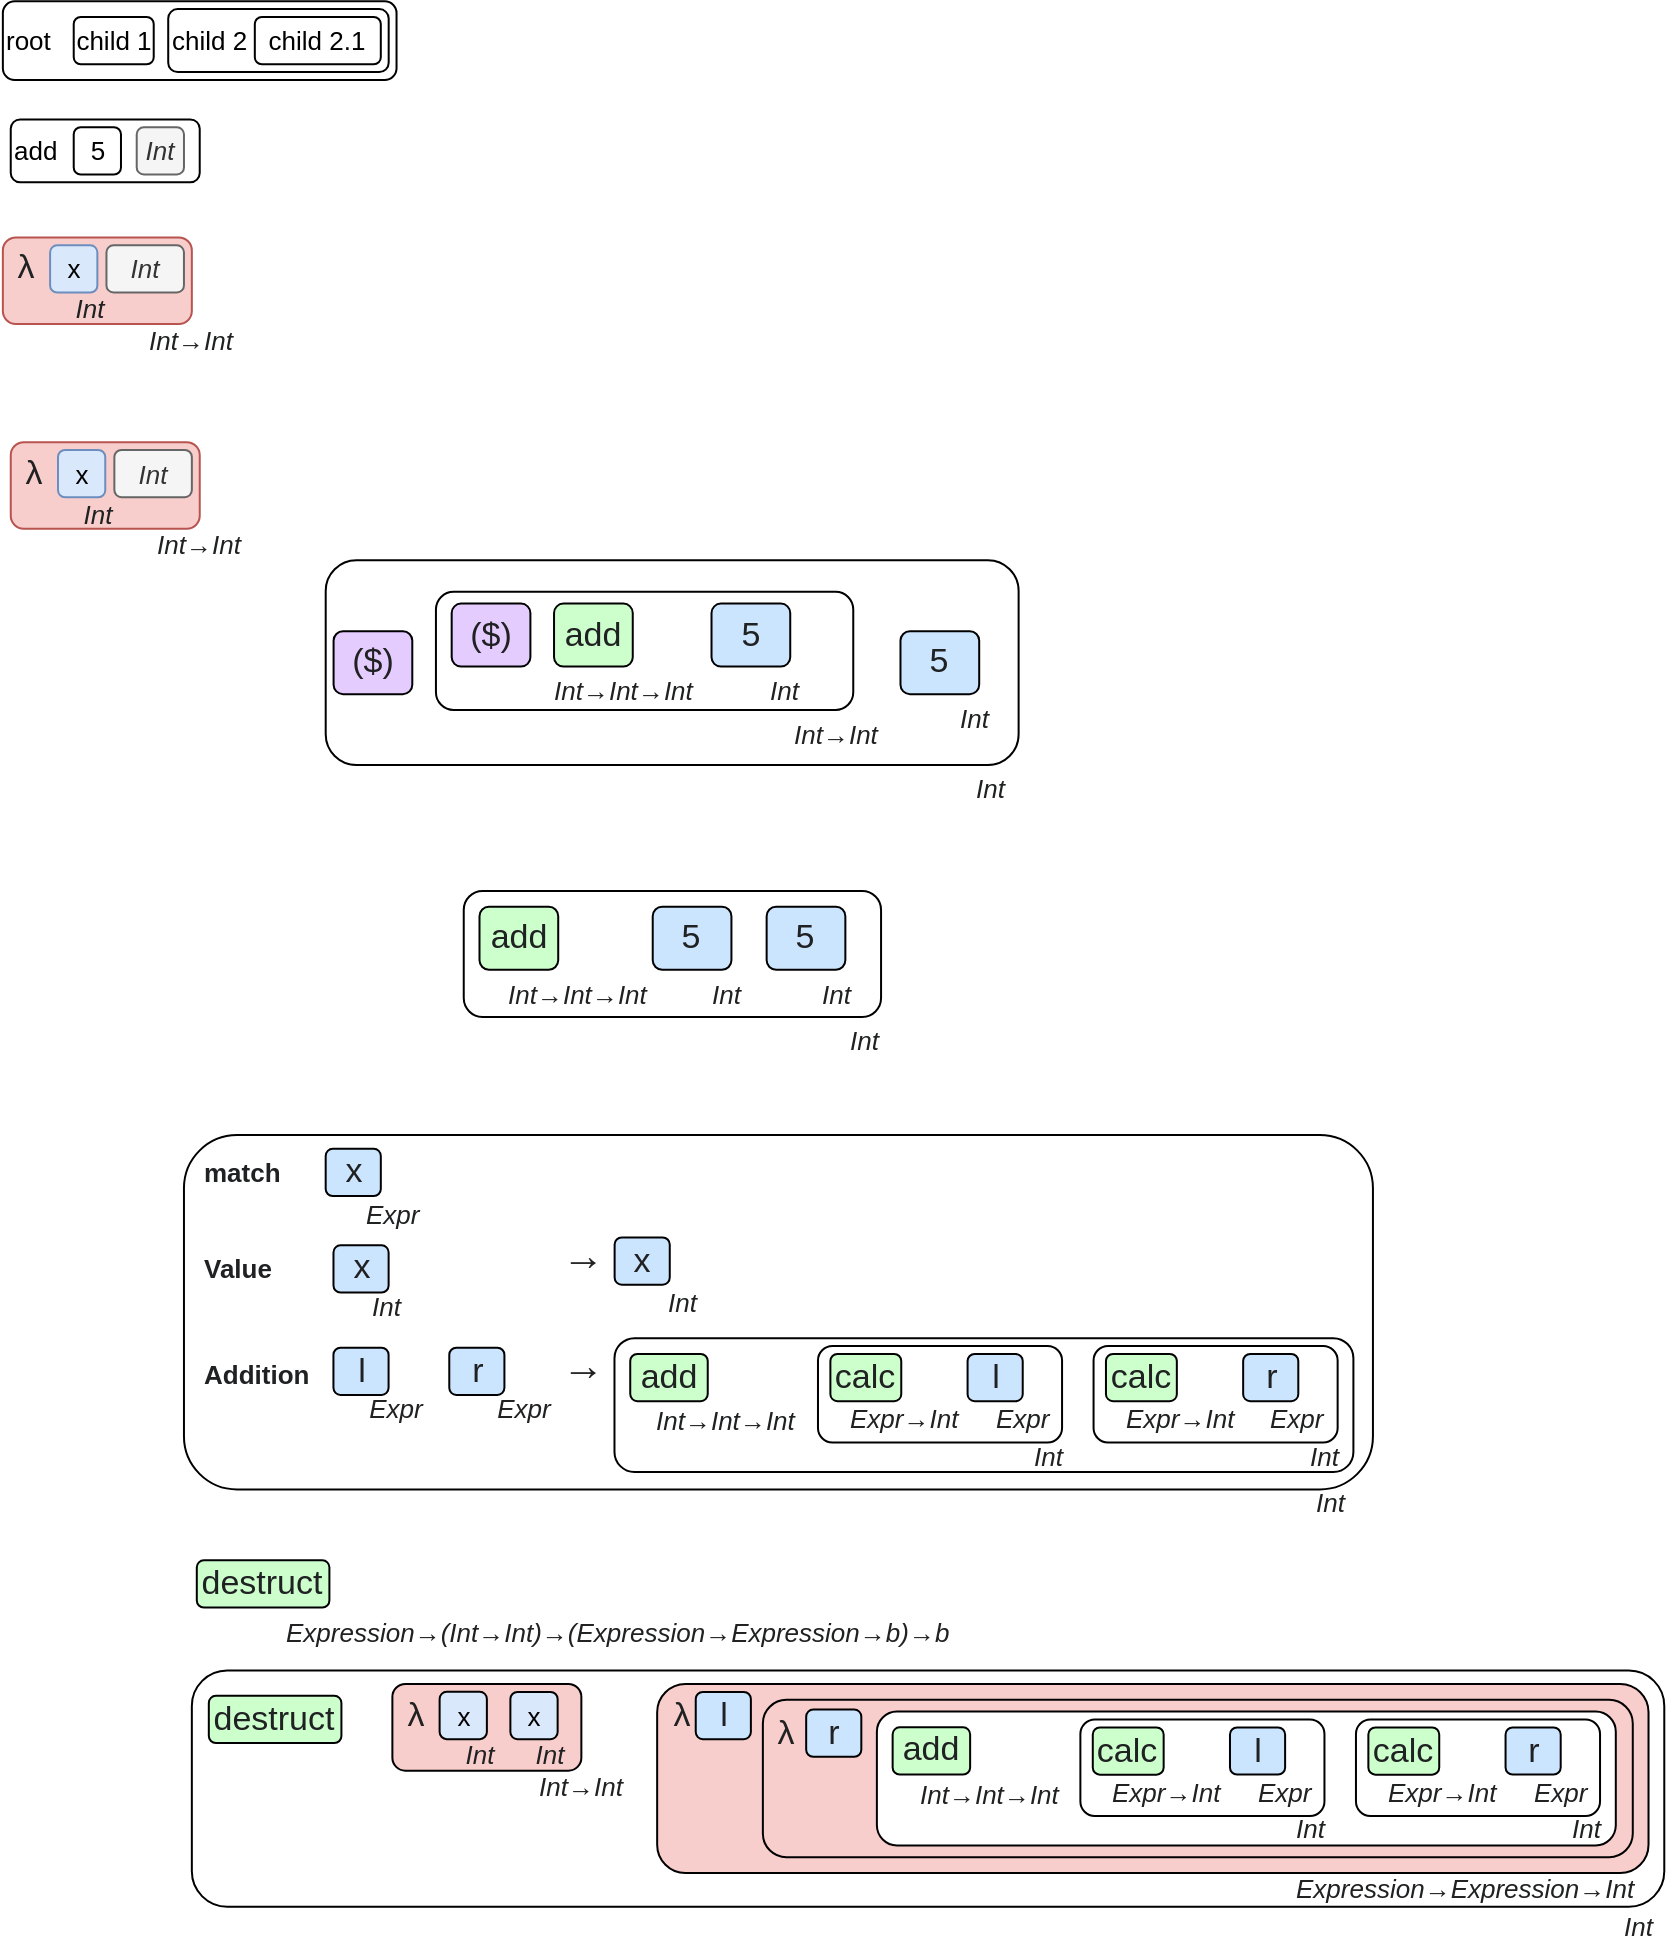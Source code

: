 <mxfile version="20.3.0" type="device"><diagram id="CFW0S9hEsYFOp14L_pof" name="basic-structure"><mxGraphModel dx="983" dy="705" grid="1" gridSize="3.937" guides="1" tooltips="1" connect="1" arrows="1" fold="1" page="1" pageScale="1" pageWidth="827" pageHeight="1169" math="1" shadow="0"><root><mxCell id="0"/><mxCell id="1" parent="0"/><mxCell id="2clswFP6mUxH7ko-H6AC-44" value="" style="rounded=1;whiteSpace=wrap;html=1;fontSize=13;" parent="1" vertex="1"><mxGeometry x="265.87" y="468.5" width="208.66" height="62.99" as="geometry"/></mxCell><mxCell id="2clswFP6mUxH7ko-H6AC-24" value="" style="rounded=1;whiteSpace=wrap;html=1;fontSize=13;" parent="1" vertex="1"><mxGeometry x="196.85" y="303.15" width="346.46" height="102.36" as="geometry"/></mxCell><mxCell id="vFmFjI_q_oEZ8MgCGXBD-1" value="" style="rounded=1;whiteSpace=wrap;html=1;fillColor=none;fontSize=13;" parent="1" vertex="1"><mxGeometry x="35.43" y="23.62" width="196.84" height="39.38" as="geometry"/></mxCell><mxCell id="vFmFjI_q_oEZ8MgCGXBD-2" value="" style="rounded=1;whiteSpace=wrap;html=1;fillColor=none;fontSize=13;" parent="1" vertex="1"><mxGeometry x="70.86" y="31.5" width="40" height="23.63" as="geometry"/></mxCell><mxCell id="vFmFjI_q_oEZ8MgCGXBD-3" value="root" style="text;html=1;strokeColor=none;fillColor=none;align=left;verticalAlign=middle;whiteSpace=wrap;rounded=0;fontSize=13;" parent="1" vertex="1"><mxGeometry x="35.42" y="28.31" width="35.44" height="30" as="geometry"/></mxCell><mxCell id="vFmFjI_q_oEZ8MgCGXBD-4" value="child 1" style="text;html=1;strokeColor=none;fillColor=none;align=center;verticalAlign=middle;whiteSpace=wrap;rounded=0;fontSize=13;" parent="1" vertex="1"><mxGeometry x="70.86" y="31.49" width="40" height="23.63" as="geometry"/></mxCell><mxCell id="vFmFjI_q_oEZ8MgCGXBD-5" value="" style="rounded=1;whiteSpace=wrap;html=1;fillColor=none;fontSize=13;" parent="1" vertex="1"><mxGeometry x="118.11" y="27.56" width="110.23" height="31.49" as="geometry"/></mxCell><mxCell id="vFmFjI_q_oEZ8MgCGXBD-6" value="" style="rounded=1;whiteSpace=wrap;html=1;fillColor=none;fontSize=13;" parent="1" vertex="1"><mxGeometry x="161.41" y="31.5" width="62.99" height="23.63" as="geometry"/></mxCell><mxCell id="vFmFjI_q_oEZ8MgCGXBD-7" value="child 2" style="text;html=1;strokeColor=none;fillColor=none;align=left;verticalAlign=middle;whiteSpace=wrap;rounded=0;fontSize=13;" parent="1" vertex="1"><mxGeometry x="118.11" y="28.3" width="40" height="30" as="geometry"/></mxCell><mxCell id="vFmFjI_q_oEZ8MgCGXBD-8" value="child 2.1" style="text;html=1;strokeColor=none;fillColor=none;align=center;verticalAlign=middle;whiteSpace=wrap;rounded=0;fontSize=13;" parent="1" vertex="1"><mxGeometry x="161.41" y="31.5" width="62.99" height="23.63" as="geometry"/></mxCell><mxCell id="vFmFjI_q_oEZ8MgCGXBD-9" value="" style="rounded=1;whiteSpace=wrap;html=1;fillColor=none;fontSize=13;" parent="1" vertex="1"><mxGeometry x="39.37" y="82.69" width="94.49" height="31.49" as="geometry"/></mxCell><mxCell id="vFmFjI_q_oEZ8MgCGXBD-10" value="" style="rounded=1;whiteSpace=wrap;html=1;fillColor=none;fontSize=13;" parent="1" vertex="1"><mxGeometry x="70.86" y="86.62" width="23.63" height="23.63" as="geometry"/></mxCell><mxCell id="vFmFjI_q_oEZ8MgCGXBD-11" value="add" style="text;html=1;strokeColor=none;fillColor=none;align=left;verticalAlign=middle;whiteSpace=wrap;rounded=0;fontSize=13;" parent="1" vertex="1"><mxGeometry x="39.37" y="83.43" width="31.5" height="30" as="geometry"/></mxCell><mxCell id="vFmFjI_q_oEZ8MgCGXBD-12" value="5" style="text;html=1;strokeColor=none;fillColor=none;align=center;verticalAlign=middle;whiteSpace=wrap;rounded=0;fontSize=13;" parent="1" vertex="1"><mxGeometry x="70.86" y="86.62" width="23.63" height="23.63" as="geometry"/></mxCell><mxCell id="vFmFjI_q_oEZ8MgCGXBD-17" value="Int" style="rounded=1;whiteSpace=wrap;html=1;fillColor=#f5f5f5;fontSize=13;fontColor=#333333;strokeColor=#666666;fontStyle=2" parent="1" vertex="1"><mxGeometry x="102.36" y="86.63" width="23.63" height="23.6" as="geometry"/></mxCell><mxCell id="2clswFP6mUxH7ko-H6AC-1" value="" style="rounded=1;whiteSpace=wrap;html=1;fillColor=#f8cecc;fontSize=13;strokeColor=#b85450;" parent="1" vertex="1"><mxGeometry x="35.43" y="141.73" width="94.49" height="43.31" as="geometry"/></mxCell><mxCell id="2clswFP6mUxH7ko-H6AC-2" value="x" style="rounded=1;whiteSpace=wrap;html=1;fillColor=#dae8fc;fontSize=13;strokeColor=#6c8ebf;" parent="1" vertex="1"><mxGeometry x="59.05" y="145.64" width="23.63" height="23.65" as="geometry"/></mxCell><mxCell id="2clswFP6mUxH7ko-H6AC-3" value="&lt;span style=&quot;color: rgb(32, 33, 34); font-family: sans-serif; font-size: 17px;&quot;&gt;λ&lt;/span&gt;" style="text;html=1;strokeColor=none;fillColor=none;align=center;verticalAlign=middle;whiteSpace=wrap;rounded=0;fontSize=17;fontColor=#000000;" parent="1" vertex="1"><mxGeometry x="35.42" y="145.67" width="23.63" height="23.62" as="geometry"/></mxCell><mxCell id="2clswFP6mUxH7ko-H6AC-5" value="Int" style="rounded=1;whiteSpace=wrap;html=1;fillColor=#f5f5f5;fontSize=13;fontColor=#333333;strokeColor=#666666;fontStyle=2" parent="1" vertex="1"><mxGeometry x="87.23" y="145.64" width="38.75" height="23.6" as="geometry"/></mxCell><mxCell id="2clswFP6mUxH7ko-H6AC-6" value="&lt;span style=&quot;color: rgb(32, 33, 34); font-family: sans-serif; font-size: 13px;&quot;&gt;Int&lt;/span&gt;" style="text;html=1;strokeColor=none;fillColor=none;align=center;verticalAlign=middle;whiteSpace=wrap;rounded=0;fontSize=13;fontColor=#000000;fontStyle=2" parent="1" vertex="1"><mxGeometry x="66.93" y="165.35" width="23.63" height="23.62" as="geometry"/></mxCell><mxCell id="2clswFP6mUxH7ko-H6AC-7" value="&lt;span style=&quot;color: rgb(32, 33, 34); font-family: sans-serif; font-size: 13px;&quot;&gt;Int&lt;/span&gt;&lt;font face=&quot;sans-serif&quot; color=&quot;#202122&quot;&gt;→Int&lt;/font&gt;" style="text;html=1;strokeColor=none;fillColor=none;align=center;verticalAlign=middle;whiteSpace=wrap;rounded=0;fontSize=13;fontColor=#000000;fontStyle=2" parent="1" vertex="1"><mxGeometry x="102.36" y="181.1" width="55.12" height="23.62" as="geometry"/></mxCell><mxCell id="2clswFP6mUxH7ko-H6AC-8" value="" style="rounded=1;whiteSpace=wrap;html=1;fillColor=#f8cecc;fontSize=13;strokeColor=#b85450;" parent="1" vertex="1"><mxGeometry x="39.38" y="244.09" width="94.49" height="43.31" as="geometry"/></mxCell><mxCell id="2clswFP6mUxH7ko-H6AC-9" value="x" style="rounded=1;whiteSpace=wrap;html=1;fillColor=#dae8fc;fontSize=13;strokeColor=#6c8ebf;" parent="1" vertex="1"><mxGeometry x="63" y="248" width="23.63" height="23.65" as="geometry"/></mxCell><mxCell id="2clswFP6mUxH7ko-H6AC-10" value="&lt;span style=&quot;color: rgb(32, 33, 34); font-family: sans-serif; font-size: 17px;&quot;&gt;λ&lt;/span&gt;" style="text;html=1;strokeColor=none;fillColor=none;align=center;verticalAlign=middle;whiteSpace=wrap;rounded=0;fontSize=17;fontColor=#000000;" parent="1" vertex="1"><mxGeometry x="39.37" y="248.03" width="23.63" height="23.62" as="geometry"/></mxCell><mxCell id="2clswFP6mUxH7ko-H6AC-11" value="Int" style="rounded=1;whiteSpace=wrap;html=1;fillColor=#f5f5f5;fontSize=13;fontColor=#333333;strokeColor=#666666;fontStyle=2" parent="1" vertex="1"><mxGeometry x="91.18" y="248" width="38.75" height="23.6" as="geometry"/></mxCell><mxCell id="2clswFP6mUxH7ko-H6AC-12" value="&lt;span style=&quot;color: rgb(32, 33, 34); font-family: sans-serif; font-size: 13px;&quot;&gt;Int&lt;/span&gt;" style="text;html=1;strokeColor=none;fillColor=none;align=center;verticalAlign=middle;whiteSpace=wrap;rounded=0;fontSize=13;fontColor=#000000;fontStyle=2" parent="1" vertex="1"><mxGeometry x="70.88" y="267.71" width="23.63" height="23.62" as="geometry"/></mxCell><mxCell id="2clswFP6mUxH7ko-H6AC-13" value="&lt;span style=&quot;color: rgb(32, 33, 34); font-family: sans-serif; font-size: 13px;&quot;&gt;Int&lt;/span&gt;&lt;font face=&quot;sans-serif&quot; color=&quot;#202122&quot;&gt;→Int&lt;/font&gt;" style="text;html=1;strokeColor=none;fillColor=none;align=center;verticalAlign=middle;whiteSpace=wrap;rounded=0;fontSize=13;fontColor=#000000;fontStyle=2" parent="1" vertex="1"><mxGeometry x="106.31" y="283.46" width="55.12" height="23.62" as="geometry"/></mxCell><mxCell id="2clswFP6mUxH7ko-H6AC-21" value="" style="rounded=1;whiteSpace=wrap;html=1;fontSize=13;" parent="1" vertex="1"><mxGeometry x="251.97" y="318.9" width="208.66" height="59.05" as="geometry"/></mxCell><mxCell id="2clswFP6mUxH7ko-H6AC-15" value="&lt;span style=&quot;color: rgb(32, 33, 34); font-family: sans-serif; font-size: 17px;&quot;&gt;add&lt;/span&gt;" style="rounded=1;whiteSpace=wrap;html=1;fontSize=13;fillColor=#CCFFCC;" parent="1" vertex="1"><mxGeometry x="311.02" y="324.8" width="39.36" height="31.5" as="geometry"/></mxCell><mxCell id="2clswFP6mUxH7ko-H6AC-20" value="&lt;span style=&quot;color: rgb(32, 33, 34); font-family: sans-serif; font-size: 13px;&quot;&gt;Int&lt;/span&gt;&lt;font face=&quot;sans-serif&quot; color=&quot;#202122&quot;&gt;→Int&lt;/font&gt;&lt;span style=&quot;color: rgb(32, 33, 34); font-family: sans-serif;&quot;&gt;→Int&lt;/span&gt;" style="text;html=1;strokeColor=none;fillColor=none;align=left;verticalAlign=middle;whiteSpace=wrap;rounded=0;fontSize=13;fontColor=#000000;fontStyle=2" parent="1" vertex="1"><mxGeometry x="309.06" y="356.3" width="55.12" height="23.62" as="geometry"/></mxCell><mxCell id="2clswFP6mUxH7ko-H6AC-22" value="&lt;span style=&quot;color: rgb(32, 33, 34); font-family: sans-serif; font-size: 17px;&quot;&gt;($)&lt;/span&gt;" style="rounded=1;whiteSpace=wrap;html=1;fontSize=13;fillColor=#E5CCFF;" parent="1" vertex="1"><mxGeometry x="259.84" y="324.8" width="39.36" height="31.5" as="geometry"/></mxCell><mxCell id="2clswFP6mUxH7ko-H6AC-23" value="&lt;font face=&quot;sans-serif&quot; color=&quot;#202122&quot;&gt;Int&lt;/font&gt;&lt;span style=&quot;color: rgb(32, 33, 34); font-family: sans-serif;&quot;&gt;→Int&lt;/span&gt;" style="text;html=1;strokeColor=none;fillColor=none;align=left;verticalAlign=middle;whiteSpace=wrap;rounded=0;fontSize=13;fontColor=#000000;fontStyle=2" parent="1" vertex="1"><mxGeometry x="429.12" y="377.95" width="55.12" height="23.62" as="geometry"/></mxCell><mxCell id="2clswFP6mUxH7ko-H6AC-25" value="&lt;span style=&quot;color: rgb(32, 33, 34); font-family: sans-serif; font-size: 17px;&quot;&gt;($)&lt;/span&gt;" style="rounded=1;whiteSpace=wrap;html=1;fontSize=13;fillColor=#E5CCFF;" parent="1" vertex="1"><mxGeometry x="200.79" y="338.58" width="39.36" height="31.5" as="geometry"/></mxCell><mxCell id="2clswFP6mUxH7ko-H6AC-26" value="&lt;span style=&quot;color: rgb(32, 33, 34); font-family: sans-serif; font-size: 17px;&quot;&gt;5&lt;/span&gt;" style="rounded=1;whiteSpace=wrap;html=1;fontSize=13;fillColor=#CCE5FF;" parent="1" vertex="1"><mxGeometry x="389.76" y="324.8" width="39.36" height="31.5" as="geometry"/></mxCell><mxCell id="2clswFP6mUxH7ko-H6AC-27" value="&lt;span style=&quot;color: rgb(32, 33, 34); font-family: sans-serif;&quot;&gt;Int&lt;/span&gt;" style="text;html=1;strokeColor=none;fillColor=none;align=left;verticalAlign=middle;whiteSpace=wrap;rounded=0;fontSize=13;fontColor=#000000;fontStyle=2" parent="1" vertex="1"><mxGeometry x="417.32" y="356.3" width="19.68" height="23.62" as="geometry"/></mxCell><mxCell id="2clswFP6mUxH7ko-H6AC-28" value="&lt;span style=&quot;color: rgb(32, 33, 34); font-family: sans-serif; font-size: 17px;&quot;&gt;5&lt;/span&gt;" style="rounded=1;whiteSpace=wrap;html=1;fontSize=13;fillColor=#CCE5FF;" parent="1" vertex="1"><mxGeometry x="484.24" y="338.58" width="39.36" height="31.5" as="geometry"/></mxCell><mxCell id="2clswFP6mUxH7ko-H6AC-29" value="&lt;span style=&quot;color: rgb(32, 33, 34); font-family: sans-serif;&quot;&gt;Int&lt;/span&gt;" style="text;html=1;strokeColor=none;fillColor=none;align=left;verticalAlign=middle;whiteSpace=wrap;rounded=0;fontSize=13;fontColor=#000000;fontStyle=2" parent="1" vertex="1"><mxGeometry x="519.68" y="405.51" width="27.56" height="23.62" as="geometry"/></mxCell><mxCell id="2clswFP6mUxH7ko-H6AC-30" value="&lt;span style=&quot;color: rgb(32, 33, 34); font-family: sans-serif;&quot;&gt;Int&lt;/span&gt;" style="text;html=1;strokeColor=none;fillColor=none;align=left;verticalAlign=middle;whiteSpace=wrap;rounded=0;fontSize=13;fontColor=#000000;fontStyle=2" parent="1" vertex="1"><mxGeometry x="511.8" y="370.08" width="27.56" height="23.62" as="geometry"/></mxCell><mxCell id="2clswFP6mUxH7ko-H6AC-33" value="&lt;span style=&quot;color: rgb(32, 33, 34); font-family: sans-serif; font-size: 17px;&quot;&gt;add&lt;/span&gt;" style="rounded=1;whiteSpace=wrap;html=1;fontSize=13;fillColor=#CCFFCC;" parent="1" vertex="1"><mxGeometry x="273.75" y="476.37" width="39.36" height="31.5" as="geometry"/></mxCell><mxCell id="2clswFP6mUxH7ko-H6AC-34" value="&lt;span style=&quot;color: rgb(32, 33, 34); font-family: sans-serif; font-size: 13px;&quot;&gt;Int&lt;/span&gt;&lt;font face=&quot;sans-serif&quot; color=&quot;#202122&quot;&gt;→Int&lt;/font&gt;&lt;span style=&quot;color: rgb(32, 33, 34); font-family: sans-serif;&quot;&gt;→Int&lt;/span&gt;" style="text;html=1;strokeColor=none;fillColor=none;align=left;verticalAlign=middle;whiteSpace=wrap;rounded=0;fontSize=13;fontColor=#000000;fontStyle=2" parent="1" vertex="1"><mxGeometry x="285.56" y="507.87" width="55.12" height="23.62" as="geometry"/></mxCell><mxCell id="2clswFP6mUxH7ko-H6AC-38" value="&lt;span style=&quot;color: rgb(32, 33, 34); font-family: sans-serif; font-size: 17px;&quot;&gt;5&lt;/span&gt;" style="rounded=1;whiteSpace=wrap;html=1;fontSize=13;fillColor=#CCE5FF;" parent="1" vertex="1"><mxGeometry x="360.36" y="476.37" width="39.36" height="31.5" as="geometry"/></mxCell><mxCell id="2clswFP6mUxH7ko-H6AC-39" value="&lt;span style=&quot;color: rgb(32, 33, 34); font-family: sans-serif;&quot;&gt;Int&lt;/span&gt;" style="text;html=1;strokeColor=none;fillColor=none;align=left;verticalAlign=middle;whiteSpace=wrap;rounded=0;fontSize=13;fontColor=#000000;fontStyle=2" parent="1" vertex="1"><mxGeometry x="387.92" y="507.87" width="19.68" height="23.62" as="geometry"/></mxCell><mxCell id="2clswFP6mUxH7ko-H6AC-40" value="&lt;span style=&quot;color: rgb(32, 33, 34); font-family: sans-serif; font-size: 17px;&quot;&gt;5&lt;/span&gt;" style="rounded=1;whiteSpace=wrap;html=1;fontSize=13;fillColor=#CCE5FF;" parent="1" vertex="1"><mxGeometry x="417.32" y="476.37" width="39.36" height="31.5" as="geometry"/></mxCell><mxCell id="2clswFP6mUxH7ko-H6AC-41" value="&lt;span style=&quot;color: rgb(32, 33, 34); font-family: sans-serif;&quot;&gt;Int&lt;/span&gt;" style="text;html=1;strokeColor=none;fillColor=none;align=left;verticalAlign=middle;whiteSpace=wrap;rounded=0;fontSize=13;fontColor=#000000;fontStyle=2" parent="1" vertex="1"><mxGeometry x="456.68" y="531.49" width="27.56" height="23.62" as="geometry"/></mxCell><mxCell id="2clswFP6mUxH7ko-H6AC-42" value="&lt;span style=&quot;color: rgb(32, 33, 34); font-family: sans-serif;&quot;&gt;Int&lt;/span&gt;" style="text;html=1;strokeColor=none;fillColor=none;align=left;verticalAlign=middle;whiteSpace=wrap;rounded=0;fontSize=13;fontColor=#000000;fontStyle=2" parent="1" vertex="1"><mxGeometry x="442.91" y="507.87" width="27.56" height="23.62" as="geometry"/></mxCell><mxCell id="JatZ-HXVHyuTeZMujUPk-20" value="" style="rounded=1;whiteSpace=wrap;html=1;fontSize=13;" vertex="1" parent="1"><mxGeometry x="125.98" y="590.55" width="594.49" height="177.16" as="geometry"/></mxCell><mxCell id="JatZ-HXVHyuTeZMujUPk-21" value="&lt;font face=&quot;sans-serif&quot; color=&quot;#202122&quot;&gt;match&lt;/font&gt;" style="text;html=1;strokeColor=none;fillColor=none;align=left;verticalAlign=middle;whiteSpace=wrap;rounded=0;fontSize=13;fontColor=#000000;fontStyle=1" vertex="1" parent="1"><mxGeometry x="133.87" y="597.42" width="55.12" height="23.62" as="geometry"/></mxCell><mxCell id="JatZ-HXVHyuTeZMujUPk-22" value="&lt;span style=&quot;color: rgb(32, 33, 34); font-family: sans-serif; font-size: 17px;&quot;&gt;x&lt;/span&gt;" style="rounded=1;whiteSpace=wrap;html=1;fontSize=13;fillColor=#CCE5FF;" vertex="1" parent="1"><mxGeometry x="200.74" y="645.66" width="27.57" height="23.62" as="geometry"/></mxCell><mxCell id="JatZ-HXVHyuTeZMujUPk-24" value="&lt;font face=&quot;sans-serif&quot; color=&quot;#202122&quot;&gt;Value&lt;/font&gt;" style="text;html=1;strokeColor=none;fillColor=none;align=left;verticalAlign=middle;whiteSpace=wrap;rounded=0;fontSize=13;fontColor=#000000;fontStyle=1" vertex="1" parent="1"><mxGeometry x="133.85" y="645.66" width="39.37" height="23.62" as="geometry"/></mxCell><mxCell id="JatZ-HXVHyuTeZMujUPk-25" value="&lt;span style=&quot;color: rgb(32, 33, 34); font-family: sans-serif; font-size: 21px;&quot;&gt;→&lt;/span&gt;" style="text;html=1;strokeColor=none;fillColor=none;align=left;verticalAlign=bottom;whiteSpace=wrap;rounded=0;fontSize=21;fontColor=#000000;fontStyle=2" vertex="1" parent="1"><mxGeometry x="312.82" y="641.73" width="23.62" height="23.62" as="geometry"/></mxCell><mxCell id="JatZ-HXVHyuTeZMujUPk-26" value="&lt;span style=&quot;color: rgb(32, 33, 34); font-family: sans-serif; font-size: 17px;&quot;&gt;x&lt;/span&gt;" style="rounded=1;whiteSpace=wrap;html=1;fontSize=13;fillColor=#CCE5FF;" vertex="1" parent="1"><mxGeometry x="341.31" y="641.73" width="27.57" height="23.62" as="geometry"/></mxCell><mxCell id="JatZ-HXVHyuTeZMujUPk-27" value="&lt;span style=&quot;color: rgb(32, 33, 34); font-family: sans-serif;&quot;&gt;Int&lt;/span&gt;" style="text;html=1;strokeColor=none;fillColor=none;align=left;verticalAlign=middle;whiteSpace=wrap;rounded=0;fontSize=13;fontColor=#000000;fontStyle=2" vertex="1" parent="1"><mxGeometry x="365.84" y="664.35" width="21.75" height="19.69" as="geometry"/></mxCell><mxCell id="JatZ-HXVHyuTeZMujUPk-28" value="&lt;span style=&quot;color: rgb(32, 33, 34); font-family: sans-serif;&quot;&gt;Int&lt;/span&gt;" style="text;html=1;strokeColor=none;fillColor=none;align=left;verticalAlign=middle;whiteSpace=wrap;rounded=0;fontSize=13;fontColor=#000000;fontStyle=2" vertex="1" parent="1"><mxGeometry x="218.36" y="664.35" width="27.56" height="23.62" as="geometry"/></mxCell><mxCell id="JatZ-HXVHyuTeZMujUPk-29" value="&lt;font face=&quot;sans-serif&quot; color=&quot;#202122&quot;&gt;&lt;span style=&quot;font-size: 17px;&quot;&gt;l&lt;/span&gt;&lt;/font&gt;" style="rounded=1;whiteSpace=wrap;html=1;fontSize=13;fillColor=#CCE5FF;" vertex="1" parent="1"><mxGeometry x="200.72" y="696.85" width="27.57" height="23.62" as="geometry"/></mxCell><mxCell id="JatZ-HXVHyuTeZMujUPk-31" value="&lt;font face=&quot;sans-serif&quot; color=&quot;#202122&quot;&gt;Addition&lt;/font&gt;" style="text;html=1;strokeColor=none;fillColor=none;align=left;verticalAlign=middle;whiteSpace=wrap;rounded=0;fontSize=13;fontColor=#000000;fontStyle=1" vertex="1" parent="1"><mxGeometry x="133.87" y="698" width="39.37" height="23.62" as="geometry"/></mxCell><mxCell id="JatZ-HXVHyuTeZMujUPk-32" value="&lt;span style=&quot;color: rgb(32, 33, 34); font-family: sans-serif; font-size: 21px;&quot;&gt;→&lt;/span&gt;" style="text;html=1;strokeColor=none;fillColor=none;align=left;verticalAlign=bottom;whiteSpace=wrap;rounded=0;fontSize=21;fontColor=#000000;fontStyle=2" vertex="1" parent="1"><mxGeometry x="312.82" y="696.85" width="23.62" height="23.62" as="geometry"/></mxCell><mxCell id="JatZ-HXVHyuTeZMujUPk-33" value="&lt;span style=&quot;color: rgb(32, 33, 34); font-family: sans-serif; font-size: 17px;&quot;&gt;r&lt;/span&gt;" style="rounded=1;whiteSpace=wrap;html=1;fontSize=13;fillColor=#CCE5FF;" vertex="1" parent="1"><mxGeometry x="258.64" y="696.85" width="27.57" height="23.62" as="geometry"/></mxCell><mxCell id="JatZ-HXVHyuTeZMujUPk-35" value="&lt;span style=&quot;color: rgb(32, 33, 34); font-family: sans-serif;&quot;&gt;Expr&lt;/span&gt;" style="text;html=1;strokeColor=none;fillColor=none;align=center;verticalAlign=middle;whiteSpace=wrap;rounded=0;fontSize=13;fontColor=#000000;fontStyle=2" vertex="1" parent="1"><mxGeometry x="218.34" y="715.54" width="27.56" height="23.62" as="geometry"/></mxCell><mxCell id="JatZ-HXVHyuTeZMujUPk-36" value="&lt;span style=&quot;color: rgb(32, 33, 34); font-family: sans-serif;&quot;&gt;Expr&lt;/span&gt;" style="text;html=1;strokeColor=none;fillColor=none;align=center;verticalAlign=middle;whiteSpace=wrap;rounded=0;fontSize=13;fontColor=#000000;fontStyle=2" vertex="1" parent="1"><mxGeometry x="282.38" y="715.54" width="27.56" height="23.62" as="geometry"/></mxCell><mxCell id="JatZ-HXVHyuTeZMujUPk-37" value="" style="rounded=1;whiteSpace=wrap;html=1;fontSize=13;" vertex="1" parent="1"><mxGeometry x="341.24" y="692.1" width="369.46" height="66.92" as="geometry"/></mxCell><mxCell id="JatZ-HXVHyuTeZMujUPk-38" value="&lt;span style=&quot;color: rgb(32, 33, 34); font-family: sans-serif; font-size: 17px;&quot;&gt;add&lt;/span&gt;" style="rounded=1;whiteSpace=wrap;html=1;fontSize=13;fillColor=#CCFFCC;" vertex="1" parent="1"><mxGeometry x="349.12" y="699.97" width="38.75" height="23.62" as="geometry"/></mxCell><mxCell id="JatZ-HXVHyuTeZMujUPk-39" value="&lt;span style=&quot;color: rgb(32, 33, 34); font-family: sans-serif; font-size: 13px;&quot;&gt;Int&lt;/span&gt;&lt;font face=&quot;sans-serif&quot; color=&quot;#202122&quot;&gt;→Int&lt;/font&gt;&lt;span style=&quot;color: rgb(32, 33, 34); font-family: sans-serif;&quot;&gt;→Int&lt;/span&gt;" style="text;html=1;strokeColor=none;fillColor=none;align=left;verticalAlign=middle;whiteSpace=wrap;rounded=0;fontSize=13;fontColor=#000000;fontStyle=2" vertex="1" parent="1"><mxGeometry x="360.31" y="721.62" width="55.12" height="23.62" as="geometry"/></mxCell><mxCell id="JatZ-HXVHyuTeZMujUPk-44" value="" style="rounded=1;whiteSpace=wrap;html=1;fontSize=13;" vertex="1" parent="1"><mxGeometry x="442.99" y="696.03" width="122.04" height="48.25" as="geometry"/></mxCell><mxCell id="JatZ-HXVHyuTeZMujUPk-45" value="&lt;span style=&quot;color: rgb(32, 33, 34); font-family: sans-serif; font-size: 17px;&quot;&gt;calc&lt;/span&gt;" style="rounded=1;whiteSpace=wrap;html=1;fontSize=13;fillColor=#CCFFCC;" vertex="1" parent="1"><mxGeometry x="449.19" y="699.99" width="35.44" height="23.63" as="geometry"/></mxCell><mxCell id="JatZ-HXVHyuTeZMujUPk-46" value="&lt;font face=&quot;sans-serif&quot; color=&quot;#202122&quot;&gt;&lt;span style=&quot;font-size: 17px;&quot;&gt;l&lt;/span&gt;&lt;/font&gt;" style="rounded=1;whiteSpace=wrap;html=1;fontSize=13;fillColor=#CCE5FF;" vertex="1" parent="1"><mxGeometry x="517.79" y="699.99" width="27.57" height="23.62" as="geometry"/></mxCell><mxCell id="JatZ-HXVHyuTeZMujUPk-47" value="&lt;span style=&quot;color: rgb(32, 33, 34); font-family: sans-serif;&quot;&gt;Expr&lt;/span&gt;&lt;span style=&quot;color: rgb(32, 33, 34); font-family: sans-serif;&quot;&gt;→Int&lt;/span&gt;" style="text;html=1;strokeColor=none;fillColor=none;align=left;verticalAlign=middle;whiteSpace=wrap;rounded=0;fontSize=13;fontColor=#000000;fontStyle=2" vertex="1" parent="1"><mxGeometry x="457.07" y="724.61" width="19.69" height="15.75" as="geometry"/></mxCell><mxCell id="JatZ-HXVHyuTeZMujUPk-48" value="&lt;span style=&quot;color: rgb(32, 33, 34); font-family: sans-serif;&quot;&gt;Expr&lt;/span&gt;" style="text;html=1;strokeColor=none;fillColor=none;align=left;verticalAlign=middle;whiteSpace=wrap;rounded=0;fontSize=13;fontColor=#000000;fontStyle=2" vertex="1" parent="1"><mxGeometry x="529.6" y="724.61" width="19.69" height="15.75" as="geometry"/></mxCell><mxCell id="JatZ-HXVHyuTeZMujUPk-49" value="&lt;span style=&quot;color: rgb(32, 33, 34); font-family: sans-serif;&quot;&gt;Int&lt;/span&gt;" style="text;html=1;strokeColor=none;fillColor=none;align=left;verticalAlign=middle;whiteSpace=wrap;rounded=0;fontSize=13;fontColor=#000000;fontStyle=2" vertex="1" parent="1"><mxGeometry x="549.29" y="744.28" width="21.66" height="12.8" as="geometry"/></mxCell><mxCell id="JatZ-HXVHyuTeZMujUPk-50" value="" style="rounded=1;whiteSpace=wrap;html=1;fontSize=13;" vertex="1" parent="1"><mxGeometry x="580.78" y="696.03" width="122.04" height="48.25" as="geometry"/></mxCell><mxCell id="JatZ-HXVHyuTeZMujUPk-51" value="&lt;span style=&quot;color: rgb(32, 33, 34); font-family: sans-serif; font-size: 17px;&quot;&gt;calc&lt;/span&gt;" style="rounded=1;whiteSpace=wrap;html=1;fontSize=13;fillColor=#CCFFCC;" vertex="1" parent="1"><mxGeometry x="586.98" y="699.99" width="35.44" height="23.63" as="geometry"/></mxCell><mxCell id="JatZ-HXVHyuTeZMujUPk-52" value="&lt;font face=&quot;sans-serif&quot; color=&quot;#202122&quot;&gt;&lt;span style=&quot;font-size: 17px;&quot;&gt;r&lt;/span&gt;&lt;/font&gt;" style="rounded=1;whiteSpace=wrap;html=1;fontSize=13;fillColor=#CCE5FF;" vertex="1" parent="1"><mxGeometry x="655.58" y="699.99" width="27.57" height="23.62" as="geometry"/></mxCell><mxCell id="JatZ-HXVHyuTeZMujUPk-53" value="&lt;span style=&quot;color: rgb(32, 33, 34); font-family: sans-serif;&quot;&gt;Expr&lt;/span&gt;&lt;span style=&quot;color: rgb(32, 33, 34); font-family: sans-serif;&quot;&gt;→Int&lt;/span&gt;" style="text;html=1;strokeColor=none;fillColor=none;align=left;verticalAlign=middle;whiteSpace=wrap;rounded=0;fontSize=13;fontColor=#000000;fontStyle=2" vertex="1" parent="1"><mxGeometry x="594.86" y="724.61" width="19.69" height="15.75" as="geometry"/></mxCell><mxCell id="JatZ-HXVHyuTeZMujUPk-54" value="&lt;span style=&quot;color: rgb(32, 33, 34); font-family: sans-serif;&quot;&gt;Expr&lt;/span&gt;" style="text;html=1;strokeColor=none;fillColor=none;align=left;verticalAlign=middle;whiteSpace=wrap;rounded=0;fontSize=13;fontColor=#000000;fontStyle=2" vertex="1" parent="1"><mxGeometry x="667.39" y="724.61" width="19.69" height="15.75" as="geometry"/></mxCell><mxCell id="JatZ-HXVHyuTeZMujUPk-55" value="&lt;span style=&quot;color: rgb(32, 33, 34); font-family: sans-serif;&quot;&gt;Int&lt;/span&gt;" style="text;html=1;strokeColor=none;fillColor=none;align=left;verticalAlign=middle;whiteSpace=wrap;rounded=0;fontSize=13;fontColor=#000000;fontStyle=2" vertex="1" parent="1"><mxGeometry x="687.08" y="744.28" width="21.66" height="12.8" as="geometry"/></mxCell><mxCell id="JatZ-HXVHyuTeZMujUPk-57" value="&lt;span style=&quot;color: rgb(32, 33, 34); font-family: sans-serif; font-size: 17px;&quot;&gt;x&lt;/span&gt;" style="rounded=1;whiteSpace=wrap;html=1;fontSize=13;fillColor=#CCE5FF;" vertex="1" parent="1"><mxGeometry x="196.84" y="597.42" width="27.57" height="23.62" as="geometry"/></mxCell><mxCell id="JatZ-HXVHyuTeZMujUPk-58" value="&lt;span style=&quot;color: rgb(32, 33, 34); font-family: sans-serif;&quot;&gt;Expr&lt;/span&gt;" style="text;html=1;strokeColor=none;fillColor=none;align=left;verticalAlign=middle;whiteSpace=wrap;rounded=0;fontSize=13;fontColor=#000000;fontStyle=2" vertex="1" parent="1"><mxGeometry x="215.46" y="618.11" width="27.56" height="23.62" as="geometry"/></mxCell><mxCell id="JatZ-HXVHyuTeZMujUPk-59" value="" style="rounded=1;whiteSpace=wrap;html=1;fontSize=13;" vertex="1" parent="1"><mxGeometry x="129.92" y="858.27" width="736.22" height="118.1" as="geometry"/></mxCell><mxCell id="JatZ-HXVHyuTeZMujUPk-60" value="&lt;span style=&quot;color: rgb(32, 33, 34); font-family: sans-serif; font-size: 17px;&quot;&gt;destruct&lt;/span&gt;" style="rounded=1;whiteSpace=wrap;html=1;fontSize=13;fillColor=#CCFFCC;" vertex="1" parent="1"><mxGeometry x="132.4" y="803.14" width="66.3" height="23.62" as="geometry"/></mxCell><mxCell id="JatZ-HXVHyuTeZMujUPk-61" value="&lt;font face=&quot;sans-serif&quot; color=&quot;#202122&quot;&gt;Expression&lt;/font&gt;&lt;span style=&quot;color: rgb(32, 33, 34); font-family: sans-serif;&quot;&gt;→&lt;/span&gt;&lt;font face=&quot;sans-serif&quot; color=&quot;#202122&quot;&gt;(Int&lt;/font&gt;&lt;span style=&quot;color: rgb(32, 33, 34); font-family: sans-serif;&quot;&gt;→Int&lt;/span&gt;&lt;font face=&quot;sans-serif&quot; color=&quot;#202122&quot;&gt;)&lt;/font&gt;&lt;span style=&quot;color: rgb(32, 33, 34); font-family: sans-serif;&quot;&gt;→&lt;/span&gt;&lt;font face=&quot;sans-serif&quot; color=&quot;#202122&quot;&gt;(Expression&lt;/font&gt;&lt;span style=&quot;color: rgb(32, 33, 34); font-family: sans-serif;&quot;&gt;→&lt;/span&gt;&lt;font face=&quot;sans-serif&quot; color=&quot;#202122&quot;&gt;Expression&lt;/font&gt;&lt;span style=&quot;color: rgb(32, 33, 34); font-family: sans-serif;&quot;&gt;→&lt;/span&gt;&lt;font face=&quot;sans-serif&quot; color=&quot;#202122&quot;&gt;b)&lt;/font&gt;&lt;span style=&quot;color: rgb(32, 33, 34); font-family: sans-serif;&quot;&gt;→&lt;/span&gt;&lt;font face=&quot;sans-serif&quot; color=&quot;#202122&quot;&gt;b&lt;/font&gt;" style="text;html=1;strokeColor=none;fillColor=none;align=left;verticalAlign=middle;whiteSpace=wrap;rounded=0;fontSize=13;fontColor=#000000;fontStyle=2" vertex="1" parent="1"><mxGeometry x="175.19" y="826.76" width="334.65" height="23.62" as="geometry"/></mxCell><mxCell id="JatZ-HXVHyuTeZMujUPk-62" value="&lt;span style=&quot;color: rgb(32, 33, 34); font-family: sans-serif; font-size: 17px;&quot;&gt;destruct&lt;/span&gt;" style="rounded=1;whiteSpace=wrap;html=1;fontSize=13;fillColor=#CCFFCC;" vertex="1" parent="1"><mxGeometry x="138.41" y="870.92" width="66.3" height="23.62" as="geometry"/></mxCell><mxCell id="JatZ-HXVHyuTeZMujUPk-63" value="" style="rounded=1;whiteSpace=wrap;html=1;fillColor=#f8cecc;fontSize=13;strokeColor=#000000;" vertex="1" parent="1"><mxGeometry x="230.19" y="865.01" width="94.49" height="43.31" as="geometry"/></mxCell><mxCell id="JatZ-HXVHyuTeZMujUPk-64" value="x" style="rounded=1;whiteSpace=wrap;html=1;fillColor=#dae8fc;fontSize=13;strokeColor=#000000;" vertex="1" parent="1"><mxGeometry x="253.81" y="868.92" width="23.63" height="23.65" as="geometry"/></mxCell><mxCell id="JatZ-HXVHyuTeZMujUPk-65" value="&lt;span style=&quot;color: rgb(32, 33, 34); font-family: sans-serif; font-size: 17px;&quot;&gt;λ&lt;/span&gt;" style="text;html=1;strokeColor=none;fillColor=none;align=center;verticalAlign=middle;whiteSpace=wrap;rounded=0;fontSize=17;fontColor=#000000;" vertex="1" parent="1"><mxGeometry x="230.18" y="868.95" width="23.63" height="23.62" as="geometry"/></mxCell><mxCell id="JatZ-HXVHyuTeZMujUPk-67" value="&lt;span style=&quot;color: rgb(32, 33, 34); font-family: sans-serif; font-size: 13px;&quot;&gt;Int&lt;/span&gt;" style="text;html=1;strokeColor=none;fillColor=none;align=center;verticalAlign=middle;whiteSpace=wrap;rounded=0;fontSize=13;fontColor=#000000;fontStyle=2" vertex="1" parent="1"><mxGeometry x="261.69" y="888.63" width="23.63" height="23.62" as="geometry"/></mxCell><mxCell id="JatZ-HXVHyuTeZMujUPk-68" value="&lt;span style=&quot;color: rgb(32, 33, 34); font-family: sans-serif; font-size: 13px;&quot;&gt;Int&lt;/span&gt;&lt;font face=&quot;sans-serif&quot; color=&quot;#202122&quot;&gt;→Int&lt;/font&gt;" style="text;html=1;strokeColor=none;fillColor=none;align=center;verticalAlign=middle;whiteSpace=wrap;rounded=0;fontSize=13;fontColor=#000000;fontStyle=2" vertex="1" parent="1"><mxGeometry x="297.12" y="904.38" width="55.12" height="23.62" as="geometry"/></mxCell><mxCell id="JatZ-HXVHyuTeZMujUPk-69" value="x" style="rounded=1;whiteSpace=wrap;html=1;fillColor=#dae8fc;fontSize=13;strokeColor=#000000;" vertex="1" parent="1"><mxGeometry x="289.19" y="868.95" width="23.63" height="23.65" as="geometry"/></mxCell><mxCell id="JatZ-HXVHyuTeZMujUPk-70" value="&lt;span style=&quot;color: rgb(32, 33, 34); font-family: sans-serif; font-size: 13px;&quot;&gt;Int&lt;/span&gt;" style="text;html=1;strokeColor=none;fillColor=none;align=center;verticalAlign=middle;whiteSpace=wrap;rounded=0;fontSize=13;fontColor=#000000;fontStyle=2" vertex="1" parent="1"><mxGeometry x="297.12" y="888.63" width="23.63" height="23.62" as="geometry"/></mxCell><mxCell id="JatZ-HXVHyuTeZMujUPk-73" value="" style="rounded=1;whiteSpace=wrap;html=1;fillColor=#f8cecc;fontSize=13;strokeColor=#000000;" vertex="1" parent="1"><mxGeometry x="362.58" y="865.01" width="495.68" height="94.49" as="geometry"/></mxCell><mxCell id="JatZ-HXVHyuTeZMujUPk-71" value="&lt;span style=&quot;color: rgb(32, 33, 34); font-family: sans-serif; font-size: 17px;&quot;&gt;λ&lt;/span&gt;" style="text;html=1;strokeColor=none;fillColor=none;align=center;verticalAlign=middle;whiteSpace=wrap;rounded=0;fontSize=17;fontColor=#000000;" vertex="1" parent="1"><mxGeometry x="362.57" y="868.95" width="23.63" height="23.62" as="geometry"/></mxCell><mxCell id="JatZ-HXVHyuTeZMujUPk-74" value="" style="rounded=1;whiteSpace=wrap;html=1;fillColor=#f8cecc;fontSize=13;strokeColor=#000000;" vertex="1" parent="1"><mxGeometry x="415.43" y="872.89" width="434.96" height="78.73" as="geometry"/></mxCell><mxCell id="JatZ-HXVHyuTeZMujUPk-75" value="&lt;span style=&quot;color: rgb(32, 33, 34); font-family: sans-serif; font-size: 17px;&quot;&gt;λ&lt;/span&gt;" style="text;html=1;strokeColor=none;fillColor=none;align=center;verticalAlign=middle;whiteSpace=wrap;rounded=0;fontSize=17;fontColor=#000000;" vertex="1" parent="1"><mxGeometry x="415.43" y="877.81" width="23.63" height="23.62" as="geometry"/></mxCell><mxCell id="JatZ-HXVHyuTeZMujUPk-77" value="" style="rounded=1;whiteSpace=wrap;html=1;fontSize=13;" vertex="1" parent="1"><mxGeometry x="472.44" y="878.8" width="369.46" height="66.92" as="geometry"/></mxCell><mxCell id="JatZ-HXVHyuTeZMujUPk-78" value="&lt;span style=&quot;color: rgb(32, 33, 34); font-family: sans-serif; font-size: 17px;&quot;&gt;add&lt;/span&gt;" style="rounded=1;whiteSpace=wrap;html=1;fontSize=13;fillColor=#CCFFCC;" vertex="1" parent="1"><mxGeometry x="480.32" y="886.67" width="38.75" height="23.62" as="geometry"/></mxCell><mxCell id="JatZ-HXVHyuTeZMujUPk-79" value="&lt;span style=&quot;color: rgb(32, 33, 34); font-family: sans-serif; font-size: 13px;&quot;&gt;Int&lt;/span&gt;&lt;font face=&quot;sans-serif&quot; color=&quot;#202122&quot;&gt;→Int&lt;/font&gt;&lt;span style=&quot;color: rgb(32, 33, 34); font-family: sans-serif;&quot;&gt;→Int&lt;/span&gt;" style="text;html=1;strokeColor=none;fillColor=none;align=left;verticalAlign=middle;whiteSpace=wrap;rounded=0;fontSize=13;fontColor=#000000;fontStyle=2" vertex="1" parent="1"><mxGeometry x="491.51" y="908.32" width="55.12" height="23.62" as="geometry"/></mxCell><mxCell id="JatZ-HXVHyuTeZMujUPk-80" value="" style="rounded=1;whiteSpace=wrap;html=1;fontSize=13;" vertex="1" parent="1"><mxGeometry x="574.19" y="882.73" width="122.04" height="48.25" as="geometry"/></mxCell><mxCell id="JatZ-HXVHyuTeZMujUPk-81" value="&lt;span style=&quot;color: rgb(32, 33, 34); font-family: sans-serif; font-size: 17px;&quot;&gt;calc&lt;/span&gt;" style="rounded=1;whiteSpace=wrap;html=1;fontSize=13;fillColor=#CCFFCC;" vertex="1" parent="1"><mxGeometry x="580.39" y="886.69" width="35.44" height="23.63" as="geometry"/></mxCell><mxCell id="JatZ-HXVHyuTeZMujUPk-82" value="&lt;font face=&quot;sans-serif&quot; color=&quot;#202122&quot;&gt;&lt;span style=&quot;font-size: 17px;&quot;&gt;l&lt;/span&gt;&lt;/font&gt;" style="rounded=1;whiteSpace=wrap;html=1;fontSize=13;fillColor=#CCE5FF;" vertex="1" parent="1"><mxGeometry x="648.99" y="886.69" width="27.57" height="23.62" as="geometry"/></mxCell><mxCell id="JatZ-HXVHyuTeZMujUPk-83" value="&lt;span style=&quot;color: rgb(32, 33, 34); font-family: sans-serif;&quot;&gt;Expr&lt;/span&gt;&lt;span style=&quot;color: rgb(32, 33, 34); font-family: sans-serif;&quot;&gt;→Int&lt;/span&gt;" style="text;html=1;strokeColor=none;fillColor=none;align=left;verticalAlign=middle;whiteSpace=wrap;rounded=0;fontSize=13;fontColor=#000000;fontStyle=2" vertex="1" parent="1"><mxGeometry x="588.27" y="911.31" width="19.69" height="15.75" as="geometry"/></mxCell><mxCell id="JatZ-HXVHyuTeZMujUPk-84" value="&lt;span style=&quot;color: rgb(32, 33, 34); font-family: sans-serif;&quot;&gt;Expr&lt;/span&gt;" style="text;html=1;strokeColor=none;fillColor=none;align=left;verticalAlign=middle;whiteSpace=wrap;rounded=0;fontSize=13;fontColor=#000000;fontStyle=2" vertex="1" parent="1"><mxGeometry x="660.8" y="911.31" width="19.69" height="15.75" as="geometry"/></mxCell><mxCell id="JatZ-HXVHyuTeZMujUPk-85" value="&lt;span style=&quot;color: rgb(32, 33, 34); font-family: sans-serif;&quot;&gt;Int&lt;/span&gt;" style="text;html=1;strokeColor=none;fillColor=none;align=left;verticalAlign=middle;whiteSpace=wrap;rounded=0;fontSize=13;fontColor=#000000;fontStyle=2" vertex="1" parent="1"><mxGeometry x="680.49" y="930.98" width="21.66" height="12.8" as="geometry"/></mxCell><mxCell id="JatZ-HXVHyuTeZMujUPk-86" value="" style="rounded=1;whiteSpace=wrap;html=1;fontSize=13;" vertex="1" parent="1"><mxGeometry x="711.98" y="882.73" width="122.04" height="48.25" as="geometry"/></mxCell><mxCell id="JatZ-HXVHyuTeZMujUPk-87" value="&lt;span style=&quot;color: rgb(32, 33, 34); font-family: sans-serif; font-size: 17px;&quot;&gt;calc&lt;/span&gt;" style="rounded=1;whiteSpace=wrap;html=1;fontSize=13;fillColor=#CCFFCC;" vertex="1" parent="1"><mxGeometry x="718.18" y="886.69" width="35.44" height="23.63" as="geometry"/></mxCell><mxCell id="JatZ-HXVHyuTeZMujUPk-88" value="&lt;font face=&quot;sans-serif&quot; color=&quot;#202122&quot;&gt;&lt;span style=&quot;font-size: 17px;&quot;&gt;r&lt;/span&gt;&lt;/font&gt;" style="rounded=1;whiteSpace=wrap;html=1;fontSize=13;fillColor=#CCE5FF;" vertex="1" parent="1"><mxGeometry x="786.78" y="886.69" width="27.57" height="23.62" as="geometry"/></mxCell><mxCell id="JatZ-HXVHyuTeZMujUPk-89" value="&lt;span style=&quot;color: rgb(32, 33, 34); font-family: sans-serif;&quot;&gt;Expr&lt;/span&gt;&lt;span style=&quot;color: rgb(32, 33, 34); font-family: sans-serif;&quot;&gt;→Int&lt;/span&gt;" style="text;html=1;strokeColor=none;fillColor=none;align=left;verticalAlign=middle;whiteSpace=wrap;rounded=0;fontSize=13;fontColor=#000000;fontStyle=2" vertex="1" parent="1"><mxGeometry x="726.06" y="911.31" width="19.69" height="15.75" as="geometry"/></mxCell><mxCell id="JatZ-HXVHyuTeZMujUPk-90" value="&lt;span style=&quot;color: rgb(32, 33, 34); font-family: sans-serif;&quot;&gt;Expr&lt;/span&gt;" style="text;html=1;strokeColor=none;fillColor=none;align=left;verticalAlign=middle;whiteSpace=wrap;rounded=0;fontSize=13;fontColor=#000000;fontStyle=2" vertex="1" parent="1"><mxGeometry x="798.59" y="911.31" width="19.69" height="15.75" as="geometry"/></mxCell><mxCell id="JatZ-HXVHyuTeZMujUPk-91" value="&lt;span style=&quot;color: rgb(32, 33, 34); font-family: sans-serif;&quot;&gt;Int&lt;/span&gt;" style="text;html=1;strokeColor=none;fillColor=none;align=left;verticalAlign=middle;whiteSpace=wrap;rounded=0;fontSize=13;fontColor=#000000;fontStyle=2" vertex="1" parent="1"><mxGeometry x="818.28" y="930.98" width="21.66" height="12.8" as="geometry"/></mxCell><mxCell id="JatZ-HXVHyuTeZMujUPk-92" value="&lt;font face=&quot;sans-serif&quot; color=&quot;#202122&quot;&gt;&lt;span style=&quot;font-size: 17px;&quot;&gt;r&lt;/span&gt;&lt;/font&gt;" style="rounded=1;whiteSpace=wrap;html=1;fontSize=13;fillColor=#CCE5FF;" vertex="1" parent="1"><mxGeometry x="437.09" y="877.78" width="27.57" height="23.62" as="geometry"/></mxCell><mxCell id="JatZ-HXVHyuTeZMujUPk-93" value="&lt;font face=&quot;sans-serif&quot; color=&quot;#202122&quot;&gt;&lt;span style=&quot;font-size: 17px;&quot;&gt;l&lt;/span&gt;&lt;/font&gt;" style="rounded=1;whiteSpace=wrap;html=1;fontSize=13;fillColor=#CCE5FF;" vertex="1" parent="1"><mxGeometry x="381.87" y="868.98" width="27.57" height="23.62" as="geometry"/></mxCell><mxCell id="JatZ-HXVHyuTeZMujUPk-94" value="&lt;font face=&quot;sans-serif&quot; color=&quot;#202122&quot;&gt;Expression&lt;/font&gt;&lt;span style=&quot;color: rgb(32, 33, 34); font-family: sans-serif;&quot;&gt;→&lt;/span&gt;&lt;font face=&quot;sans-serif&quot; color=&quot;#202122&quot;&gt;Expression&lt;/font&gt;&lt;span style=&quot;color: rgb(32, 33, 34); font-family: sans-serif;&quot;&gt;→Int&lt;/span&gt;" style="text;html=1;strokeColor=none;fillColor=none;align=left;verticalAlign=middle;whiteSpace=wrap;rounded=0;fontSize=13;fontColor=#000000;fontStyle=2" vertex="1" parent="1"><mxGeometry x="680.49" y="955.56" width="175.51" height="23.62" as="geometry"/></mxCell><mxCell id="JatZ-HXVHyuTeZMujUPk-95" value="&lt;span style=&quot;color: rgb(32, 33, 34); font-family: sans-serif;&quot;&gt;Int&lt;/span&gt;" style="text;html=1;strokeColor=none;fillColor=none;align=left;verticalAlign=middle;whiteSpace=wrap;rounded=0;fontSize=13;fontColor=#000000;fontStyle=2" vertex="1" parent="1"><mxGeometry x="690.32" y="767.71" width="21.66" height="12.8" as="geometry"/></mxCell><mxCell id="JatZ-HXVHyuTeZMujUPk-96" value="&lt;span style=&quot;color: rgb(32, 33, 34); font-family: sans-serif;&quot;&gt;Int&lt;/span&gt;" style="text;html=1;strokeColor=none;fillColor=none;align=left;verticalAlign=middle;whiteSpace=wrap;rounded=0;fontSize=13;fontColor=#000000;fontStyle=2" vertex="1" parent="1"><mxGeometry x="844.48" y="979.18" width="21.66" height="12.8" as="geometry"/></mxCell></root></mxGraphModel></diagram></mxfile>